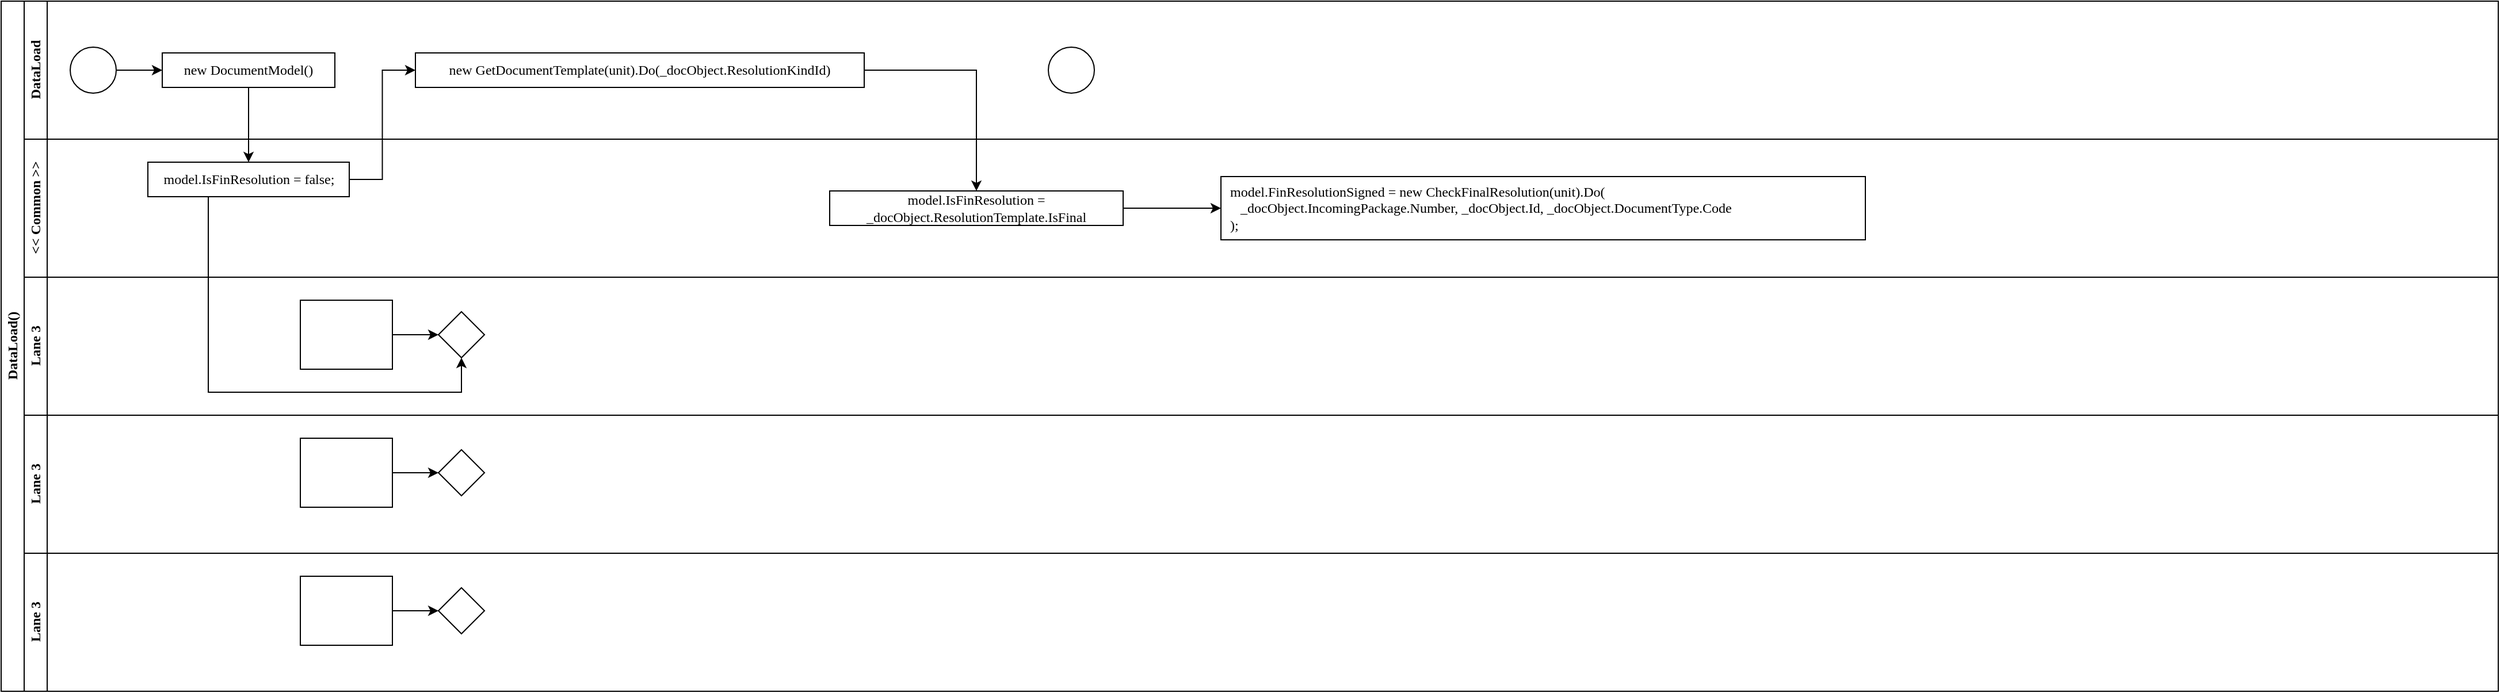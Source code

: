 <mxfile version="20.4.0" type="github">
  <diagram id="prtHgNgQTEPvFCAcTncT" name="Page-1">
    <mxGraphModel dx="1527" dy="2041" grid="1" gridSize="10" guides="1" tooltips="1" connect="1" arrows="1" fold="1" page="1" pageScale="1" pageWidth="827" pageHeight="1169" math="0" shadow="0">
      <root>
        <mxCell id="0" />
        <mxCell id="1" parent="0" />
        <mxCell id="dNxyNK7c78bLwvsdeMH5-19" value="DataLoad()" style="swimlane;html=1;childLayout=stackLayout;resizeParent=1;resizeParentMax=0;horizontal=0;startSize=20;horizontalStack=0;fontFamily=Verdana;" parent="1" vertex="1">
          <mxGeometry x="-250" y="-20" width="2170" height="600" as="geometry" />
        </mxCell>
        <mxCell id="dNxyNK7c78bLwvsdeMH5-38" style="edgeStyle=orthogonalEdgeStyle;rounded=0;orthogonalLoop=1;jettySize=auto;html=1;endArrow=classic;endFill=1;fontFamily=Verdana;" parent="dNxyNK7c78bLwvsdeMH5-19" source="dNxyNK7c78bLwvsdeMH5-26" target="dNxyNK7c78bLwvsdeMH5-36" edge="1">
          <mxGeometry relative="1" as="geometry">
            <Array as="points">
              <mxPoint x="180" y="340" />
              <mxPoint x="400" y="340" />
            </Array>
          </mxGeometry>
        </mxCell>
        <mxCell id="dNxyNK7c78bLwvsdeMH5-20" value="DataLoad" style="swimlane;html=1;startSize=20;horizontal=0;fontFamily=Verdana;" parent="dNxyNK7c78bLwvsdeMH5-19" vertex="1">
          <mxGeometry x="20" width="2150" height="120" as="geometry" />
        </mxCell>
        <mxCell id="dNxyNK7c78bLwvsdeMH5-24" value="new DocumentModel()" style="rounded=0;whiteSpace=wrap;html=1;fontFamily=Verdana;fontSize=12;fontColor=#000000;align=center;" parent="dNxyNK7c78bLwvsdeMH5-20" vertex="1">
          <mxGeometry x="120" y="45" width="150" height="30" as="geometry" />
        </mxCell>
        <mxCell id="dNxyNK7c78bLwvsdeMH5-32" value="" style="ellipse;whiteSpace=wrap;html=1;fontFamily=Verdana;" parent="dNxyNK7c78bLwvsdeMH5-20" vertex="1">
          <mxGeometry x="890" y="40" width="40" height="40" as="geometry" />
        </mxCell>
        <mxCell id="dNxyNK7c78bLwvsdeMH5-23" value="" style="ellipse;whiteSpace=wrap;html=1;fontFamily=Verdana;" parent="dNxyNK7c78bLwvsdeMH5-20" vertex="1">
          <mxGeometry x="40" y="40" width="40" height="40" as="geometry" />
        </mxCell>
        <mxCell id="dNxyNK7c78bLwvsdeMH5-25" value="" style="edgeStyle=orthogonalEdgeStyle;rounded=0;orthogonalLoop=1;jettySize=auto;html=1;fontFamily=Verdana;" parent="dNxyNK7c78bLwvsdeMH5-20" source="dNxyNK7c78bLwvsdeMH5-23" target="dNxyNK7c78bLwvsdeMH5-24" edge="1">
          <mxGeometry relative="1" as="geometry" />
        </mxCell>
        <mxCell id="_GVcp1NFg4RlwitaNLRl-11" value="new GetDocumentTemplate(unit).Do(_docObject.ResolutionKindId)" style="rounded=0;whiteSpace=wrap;html=1;fontFamily=Verdana;fontSize=12;fontColor=#000000;align=center;" vertex="1" parent="dNxyNK7c78bLwvsdeMH5-20">
          <mxGeometry x="340" y="45" width="390" height="30" as="geometry" />
        </mxCell>
        <mxCell id="dNxyNK7c78bLwvsdeMH5-21" value="&amp;lt;&amp;lt; Common &amp;gt;&amp;gt;" style="swimlane;html=1;startSize=20;horizontal=0;fontFamily=Verdana;" parent="dNxyNK7c78bLwvsdeMH5-19" vertex="1">
          <mxGeometry x="20" y="120" width="2150" height="120" as="geometry" />
        </mxCell>
        <mxCell id="dNxyNK7c78bLwvsdeMH5-26" value="model.IsFinResolution = false;" style="rounded=0;whiteSpace=wrap;html=1;fontFamily=Verdana;fontSize=12;fontColor=#000000;align=center;" parent="dNxyNK7c78bLwvsdeMH5-21" vertex="1">
          <mxGeometry x="107.5" y="20" width="175" height="30" as="geometry" />
        </mxCell>
        <mxCell id="_GVcp1NFg4RlwitaNLRl-16" style="edgeStyle=orthogonalEdgeStyle;rounded=0;orthogonalLoop=1;jettySize=auto;html=1;fontFamily=Verdana;" edge="1" parent="dNxyNK7c78bLwvsdeMH5-21" source="_GVcp1NFg4RlwitaNLRl-13" target="_GVcp1NFg4RlwitaNLRl-15">
          <mxGeometry relative="1" as="geometry" />
        </mxCell>
        <mxCell id="_GVcp1NFg4RlwitaNLRl-13" value="model.IsFinResolution = _docObject.ResolutionTemplate.IsFinal" style="rounded=0;whiteSpace=wrap;html=1;fontFamily=Verdana;fontSize=12;fontColor=#000000;align=center;" vertex="1" parent="dNxyNK7c78bLwvsdeMH5-21">
          <mxGeometry x="700" y="45" width="255" height="30" as="geometry" />
        </mxCell>
        <mxCell id="_GVcp1NFg4RlwitaNLRl-15" value="&lt;div&gt;&amp;nbsp; model.FinResolutionSigned = new CheckFinalResolution(unit).Do(&lt;/div&gt;&lt;div&gt;&amp;nbsp; &amp;nbsp; &amp;nbsp;_docObject.IncomingPackage.Number, _docObject.Id, _docObject.DocumentType.Code&lt;/div&gt;&lt;div style=&quot;&quot;&gt;&amp;nbsp; );&lt;/div&gt;" style="rounded=0;whiteSpace=wrap;html=1;fontFamily=Verdana;fontSize=12;fontColor=#000000;align=left;" vertex="1" parent="dNxyNK7c78bLwvsdeMH5-21">
          <mxGeometry x="1040" y="32.5" width="560" height="55" as="geometry" />
        </mxCell>
        <mxCell id="dNxyNK7c78bLwvsdeMH5-22" value="Lane 3" style="swimlane;html=1;startSize=20;horizontal=0;fontFamily=Verdana;" parent="dNxyNK7c78bLwvsdeMH5-19" vertex="1">
          <mxGeometry x="20" y="240" width="2150" height="120" as="geometry" />
        </mxCell>
        <mxCell id="dNxyNK7c78bLwvsdeMH5-37" value="" style="edgeStyle=orthogonalEdgeStyle;rounded=0;orthogonalLoop=1;jettySize=auto;html=1;endArrow=classic;endFill=1;fontFamily=Verdana;" parent="dNxyNK7c78bLwvsdeMH5-22" source="dNxyNK7c78bLwvsdeMH5-34" target="dNxyNK7c78bLwvsdeMH5-36" edge="1">
          <mxGeometry relative="1" as="geometry" />
        </mxCell>
        <mxCell id="dNxyNK7c78bLwvsdeMH5-34" value="" style="rounded=0;whiteSpace=wrap;html=1;fontFamily=Verdana;fontSize=12;fontColor=#000000;align=center;" parent="dNxyNK7c78bLwvsdeMH5-22" vertex="1">
          <mxGeometry x="240" y="20" width="80" height="60" as="geometry" />
        </mxCell>
        <mxCell id="dNxyNK7c78bLwvsdeMH5-36" value="" style="rhombus;whiteSpace=wrap;html=1;fontFamily=Verdana;fontSize=12;fontColor=#000000;align=center;" parent="dNxyNK7c78bLwvsdeMH5-22" vertex="1">
          <mxGeometry x="360" y="30" width="40" height="40" as="geometry" />
        </mxCell>
        <mxCell id="_GVcp1NFg4RlwitaNLRl-1" value="Lane 3" style="swimlane;html=1;startSize=20;horizontal=0;fontFamily=Verdana;" vertex="1" parent="dNxyNK7c78bLwvsdeMH5-19">
          <mxGeometry x="20" y="360" width="2150" height="120" as="geometry" />
        </mxCell>
        <mxCell id="_GVcp1NFg4RlwitaNLRl-2" value="" style="edgeStyle=orthogonalEdgeStyle;rounded=0;orthogonalLoop=1;jettySize=auto;html=1;endArrow=classic;endFill=1;fontFamily=Verdana;" edge="1" parent="_GVcp1NFg4RlwitaNLRl-1" source="_GVcp1NFg4RlwitaNLRl-3" target="_GVcp1NFg4RlwitaNLRl-4">
          <mxGeometry relative="1" as="geometry" />
        </mxCell>
        <mxCell id="_GVcp1NFg4RlwitaNLRl-3" value="" style="rounded=0;whiteSpace=wrap;html=1;fontFamily=Verdana;fontSize=12;fontColor=#000000;align=center;" vertex="1" parent="_GVcp1NFg4RlwitaNLRl-1">
          <mxGeometry x="240" y="20" width="80" height="60" as="geometry" />
        </mxCell>
        <mxCell id="_GVcp1NFg4RlwitaNLRl-4" value="" style="rhombus;whiteSpace=wrap;html=1;fontFamily=Verdana;fontSize=12;fontColor=#000000;align=center;" vertex="1" parent="_GVcp1NFg4RlwitaNLRl-1">
          <mxGeometry x="360" y="30" width="40" height="40" as="geometry" />
        </mxCell>
        <mxCell id="_GVcp1NFg4RlwitaNLRl-5" value="Lane 3" style="swimlane;html=1;startSize=20;horizontal=0;fontFamily=Verdana;" vertex="1" parent="dNxyNK7c78bLwvsdeMH5-19">
          <mxGeometry x="20" y="480" width="2150" height="120" as="geometry" />
        </mxCell>
        <mxCell id="_GVcp1NFg4RlwitaNLRl-6" value="" style="edgeStyle=orthogonalEdgeStyle;rounded=0;orthogonalLoop=1;jettySize=auto;html=1;endArrow=classic;endFill=1;fontFamily=Verdana;" edge="1" parent="_GVcp1NFg4RlwitaNLRl-5" source="_GVcp1NFg4RlwitaNLRl-7" target="_GVcp1NFg4RlwitaNLRl-8">
          <mxGeometry relative="1" as="geometry" />
        </mxCell>
        <mxCell id="_GVcp1NFg4RlwitaNLRl-7" value="" style="rounded=0;whiteSpace=wrap;html=1;fontFamily=Verdana;fontSize=12;fontColor=#000000;align=center;" vertex="1" parent="_GVcp1NFg4RlwitaNLRl-5">
          <mxGeometry x="240" y="20" width="80" height="60" as="geometry" />
        </mxCell>
        <mxCell id="_GVcp1NFg4RlwitaNLRl-8" value="" style="rhombus;whiteSpace=wrap;html=1;fontFamily=Verdana;fontSize=12;fontColor=#000000;align=center;" vertex="1" parent="_GVcp1NFg4RlwitaNLRl-5">
          <mxGeometry x="360" y="30" width="40" height="40" as="geometry" />
        </mxCell>
        <mxCell id="_GVcp1NFg4RlwitaNLRl-10" style="edgeStyle=orthogonalEdgeStyle;rounded=0;orthogonalLoop=1;jettySize=auto;html=1;exitX=0.5;exitY=1;exitDx=0;exitDy=0;entryX=0.5;entryY=0;entryDx=0;entryDy=0;fontFamily=Verdana;" edge="1" parent="dNxyNK7c78bLwvsdeMH5-19" source="dNxyNK7c78bLwvsdeMH5-24" target="dNxyNK7c78bLwvsdeMH5-26">
          <mxGeometry relative="1" as="geometry" />
        </mxCell>
        <mxCell id="_GVcp1NFg4RlwitaNLRl-12" style="edgeStyle=orthogonalEdgeStyle;rounded=0;orthogonalLoop=1;jettySize=auto;html=1;entryX=0;entryY=0.5;entryDx=0;entryDy=0;fontFamily=Verdana;" edge="1" parent="dNxyNK7c78bLwvsdeMH5-19" source="dNxyNK7c78bLwvsdeMH5-26" target="_GVcp1NFg4RlwitaNLRl-11">
          <mxGeometry relative="1" as="geometry" />
        </mxCell>
        <mxCell id="_GVcp1NFg4RlwitaNLRl-14" style="edgeStyle=orthogonalEdgeStyle;rounded=0;orthogonalLoop=1;jettySize=auto;html=1;entryX=0.5;entryY=0;entryDx=0;entryDy=0;fontFamily=Verdana;exitX=1;exitY=0.5;exitDx=0;exitDy=0;" edge="1" parent="dNxyNK7c78bLwvsdeMH5-19" source="_GVcp1NFg4RlwitaNLRl-11" target="_GVcp1NFg4RlwitaNLRl-13">
          <mxGeometry relative="1" as="geometry" />
        </mxCell>
      </root>
    </mxGraphModel>
  </diagram>
</mxfile>
